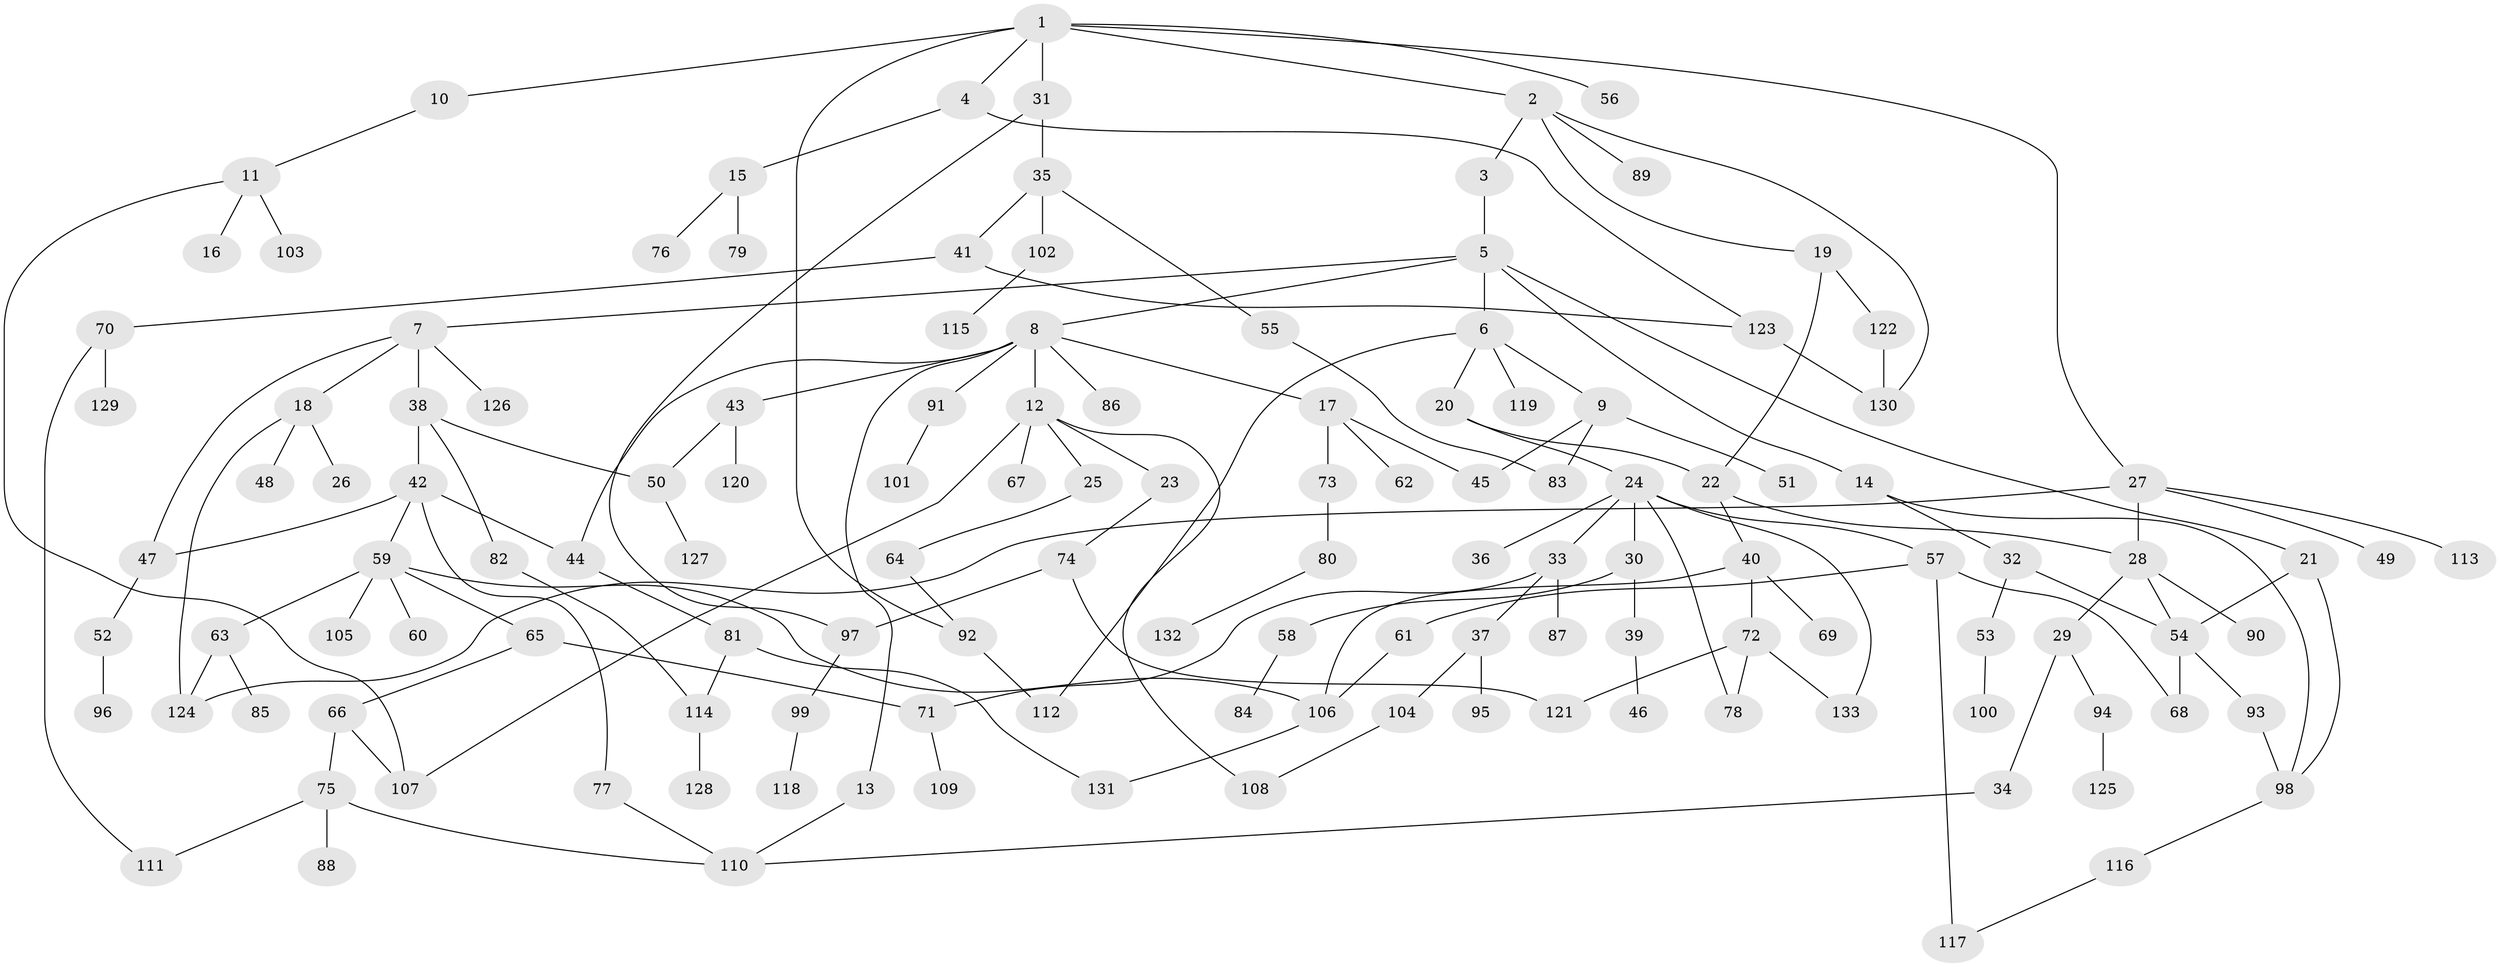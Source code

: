 // coarse degree distribution, {2: 0.2830188679245283, 8: 0.018867924528301886, 1: 0.4339622641509434, 13: 0.018867924528301886, 4: 0.07547169811320754, 6: 0.05660377358490566, 5: 0.018867924528301886, 7: 0.018867924528301886, 3: 0.03773584905660377, 9: 0.03773584905660377}
// Generated by graph-tools (version 1.1) at 2025/44/03/04/25 21:44:20]
// undirected, 133 vertices, 168 edges
graph export_dot {
graph [start="1"]
  node [color=gray90,style=filled];
  1;
  2;
  3;
  4;
  5;
  6;
  7;
  8;
  9;
  10;
  11;
  12;
  13;
  14;
  15;
  16;
  17;
  18;
  19;
  20;
  21;
  22;
  23;
  24;
  25;
  26;
  27;
  28;
  29;
  30;
  31;
  32;
  33;
  34;
  35;
  36;
  37;
  38;
  39;
  40;
  41;
  42;
  43;
  44;
  45;
  46;
  47;
  48;
  49;
  50;
  51;
  52;
  53;
  54;
  55;
  56;
  57;
  58;
  59;
  60;
  61;
  62;
  63;
  64;
  65;
  66;
  67;
  68;
  69;
  70;
  71;
  72;
  73;
  74;
  75;
  76;
  77;
  78;
  79;
  80;
  81;
  82;
  83;
  84;
  85;
  86;
  87;
  88;
  89;
  90;
  91;
  92;
  93;
  94;
  95;
  96;
  97;
  98;
  99;
  100;
  101;
  102;
  103;
  104;
  105;
  106;
  107;
  108;
  109;
  110;
  111;
  112;
  113;
  114;
  115;
  116;
  117;
  118;
  119;
  120;
  121;
  122;
  123;
  124;
  125;
  126;
  127;
  128;
  129;
  130;
  131;
  132;
  133;
  1 -- 2;
  1 -- 4;
  1 -- 10;
  1 -- 27;
  1 -- 31;
  1 -- 56;
  1 -- 92;
  2 -- 3;
  2 -- 19;
  2 -- 89;
  2 -- 130;
  3 -- 5;
  4 -- 15;
  4 -- 123;
  5 -- 6;
  5 -- 7;
  5 -- 8;
  5 -- 14;
  5 -- 21;
  6 -- 9;
  6 -- 20;
  6 -- 119;
  6 -- 112;
  7 -- 18;
  7 -- 38;
  7 -- 126;
  7 -- 47;
  8 -- 12;
  8 -- 13;
  8 -- 17;
  8 -- 43;
  8 -- 44;
  8 -- 86;
  8 -- 91;
  9 -- 51;
  9 -- 83;
  9 -- 45;
  10 -- 11;
  11 -- 16;
  11 -- 103;
  11 -- 107;
  12 -- 23;
  12 -- 25;
  12 -- 67;
  12 -- 107;
  12 -- 108;
  13 -- 110;
  14 -- 32;
  14 -- 98;
  15 -- 76;
  15 -- 79;
  17 -- 45;
  17 -- 62;
  17 -- 73;
  18 -- 26;
  18 -- 48;
  18 -- 124;
  19 -- 122;
  19 -- 22;
  20 -- 22;
  20 -- 24;
  21 -- 98;
  21 -- 54;
  22 -- 28;
  22 -- 40;
  23 -- 74;
  24 -- 30;
  24 -- 33;
  24 -- 36;
  24 -- 57;
  24 -- 78;
  24 -- 133;
  25 -- 64;
  27 -- 49;
  27 -- 113;
  27 -- 124;
  27 -- 28;
  28 -- 29;
  28 -- 90;
  28 -- 54;
  29 -- 34;
  29 -- 94;
  30 -- 39;
  30 -- 58;
  31 -- 35;
  31 -- 97;
  32 -- 53;
  32 -- 54;
  33 -- 37;
  33 -- 87;
  33 -- 71;
  34 -- 110;
  35 -- 41;
  35 -- 55;
  35 -- 102;
  37 -- 95;
  37 -- 104;
  38 -- 42;
  38 -- 82;
  38 -- 50;
  39 -- 46;
  40 -- 69;
  40 -- 72;
  40 -- 106;
  41 -- 70;
  41 -- 123;
  42 -- 47;
  42 -- 59;
  42 -- 77;
  42 -- 44;
  43 -- 50;
  43 -- 120;
  44 -- 81;
  47 -- 52;
  50 -- 127;
  52 -- 96;
  53 -- 100;
  54 -- 68;
  54 -- 93;
  55 -- 83;
  57 -- 61;
  57 -- 117;
  57 -- 68;
  58 -- 84;
  59 -- 60;
  59 -- 63;
  59 -- 65;
  59 -- 105;
  59 -- 106;
  61 -- 106;
  63 -- 85;
  63 -- 124;
  64 -- 92;
  65 -- 66;
  65 -- 71;
  66 -- 75;
  66 -- 107;
  70 -- 129;
  70 -- 111;
  71 -- 109;
  72 -- 121;
  72 -- 78;
  72 -- 133;
  73 -- 80;
  74 -- 97;
  74 -- 121;
  75 -- 88;
  75 -- 110;
  75 -- 111;
  77 -- 110;
  80 -- 132;
  81 -- 114;
  81 -- 131;
  82 -- 114;
  91 -- 101;
  92 -- 112;
  93 -- 98;
  94 -- 125;
  97 -- 99;
  98 -- 116;
  99 -- 118;
  102 -- 115;
  104 -- 108;
  106 -- 131;
  114 -- 128;
  116 -- 117;
  122 -- 130;
  123 -- 130;
}
